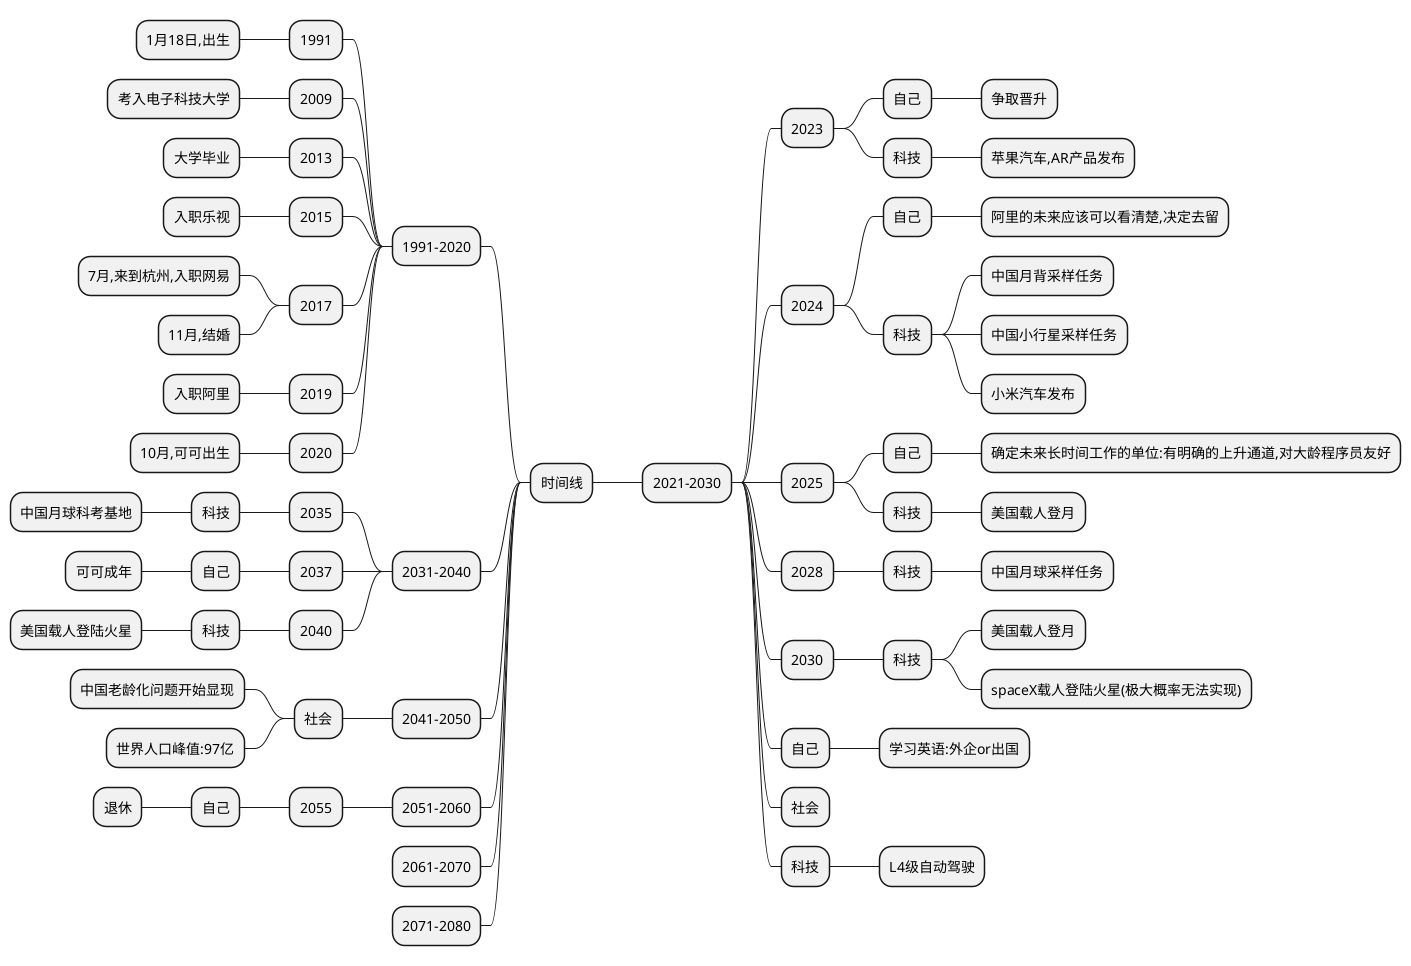 @startmindmap 未来
* 时间线

left side
** 1991-2020
*** 1991
**** 1月18日,出生
*** 2009
**** 考入电子科技大学
*** 2013
**** 大学毕业
*** 2015
**** 入职乐视
*** 2017
**** 7月,来到杭州,入职网易
**** 11月,结婚
*** 2019
**** 入职阿里
*** 2020
**** 10月,可可出生

right side
** 2021-2030

*** 2023
**** 自己
***** 争取晋升
**** 科技
***** 苹果汽车,AR产品发布

*** 2024
**** 自己
***** 阿里的未来应该可以看清楚,决定去留
**** 科技
***** 中国月背采样任务
***** 中国小行星采样任务
***** 小米汽车发布


*** 2025
**** 自己
***** 确定未来长时间工作的单位:有明确的上升通道,对大龄程序员友好
**** 科技
***** 美国载人登月

*** 2028
**** 科技
***** 中国月球采样任务

*** 2030
**** 科技
***** 美国载人登月
***** spaceX载人登陆火星(极大概率无法实现)

*** 自己
**** 学习英语:外企or出国
*** 社会

*** 科技
**** L4级自动驾驶



left side

** 2031-2040
*** 2035
**** 科技
***** 中国月球科考基地

*** 2037
**** 自己
***** 可可成年

*** 2040
**** 科技
***** 美国载人登陆火星

** 2041-2050

*** 社会
**** 中国老龄化问题开始显现
**** 世界人口峰值:97亿

** 2051-2060
*** 2055
**** 自己
***** 退休

** 2061-2070

** 2071-2080

@endmindmap